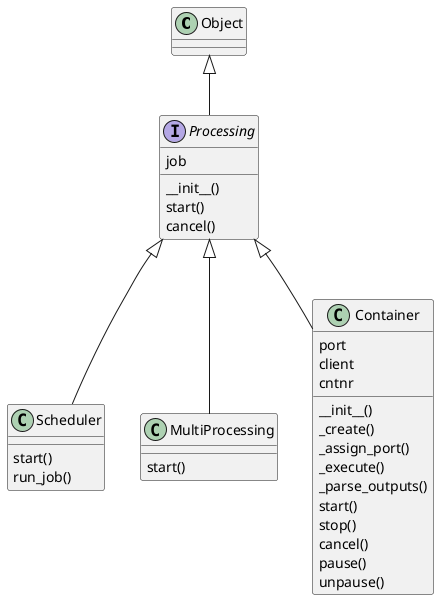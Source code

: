 @startuml

class Object

'class Job{
'process
'method
'wps_request
'wps_response
'dump()
'load()
'run()
'}

interface Processing{
job
__init__()
start()
cancel()
}

class Scheduler{
start()
run_job()
}


class MultiProcessing{
start()
}

class Container{
port
client
cntnr
__init__()
_create()
_assign_port()
_execute()
_parse_outputs()
start()
stop()
cancel()
pause()
unpause()
}

Object<|-- Processing
Processing<|-- MultiProcessing
Processing<|-- Container
Processing<|-- Scheduler
@enduml